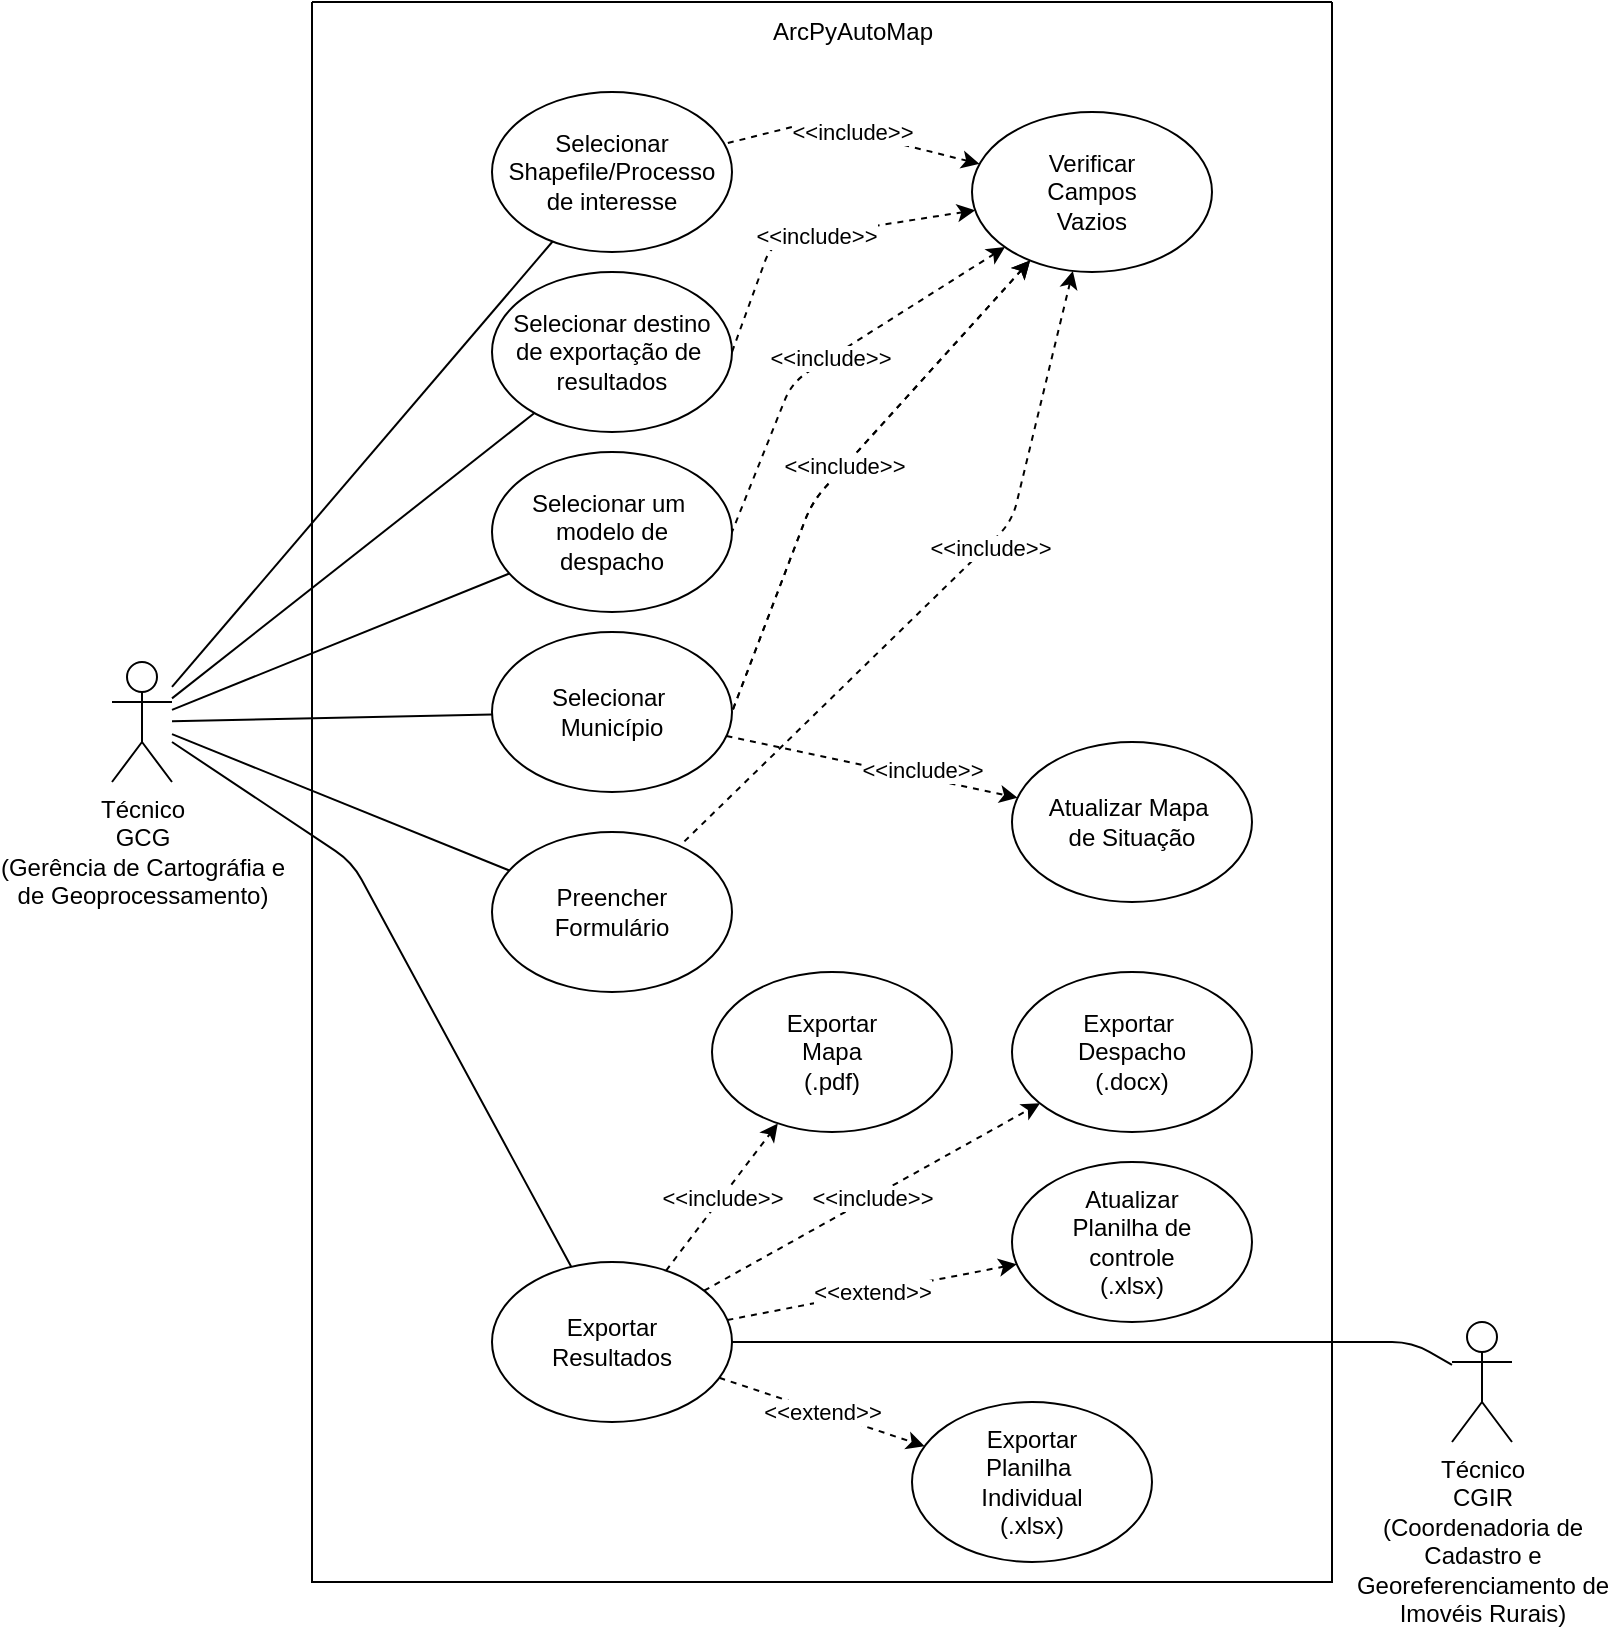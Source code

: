 <mxfile>
    <diagram id="7VRlV-bQdRHpKeENi67q" name="Página-1">
        <mxGraphModel dx="1510" dy="373" grid="1" gridSize="10" guides="1" tooltips="1" connect="1" arrows="1" fold="1" page="1" pageScale="1" pageWidth="827" pageHeight="1169" math="0" shadow="0">
            <root>
                <mxCell id="0"/>
                <mxCell id="1" parent="0"/>
                <mxCell id="2" value="" style="swimlane;startSize=0;" parent="1" vertex="1">
                    <mxGeometry x="-660" y="150" width="510" height="790" as="geometry">
                        <mxRectangle x="160" y="120" width="50" height="40" as="alternateBounds"/>
                    </mxGeometry>
                </mxCell>
                <mxCell id="42" value="&amp;lt;&amp;lt;include&amp;gt;&amp;gt;" style="edgeStyle=none;html=1;dashed=1;startArrow=none;startFill=0;endArrow=classic;endFill=1;" parent="2" source="6" target="37" edge="1">
                    <mxGeometry relative="1" as="geometry"/>
                </mxCell>
                <mxCell id="43" value="&amp;lt;&amp;lt;extend&amp;gt;&amp;gt;" style="edgeStyle=none;html=1;dashed=1;startArrow=none;startFill=0;endArrow=classic;endFill=1;" parent="2" source="6" target="39" edge="1">
                    <mxGeometry relative="1" as="geometry"/>
                </mxCell>
                <mxCell id="45" value="&amp;lt;&amp;lt;extend&amp;gt;&amp;gt;" style="edgeStyle=none;html=1;dashed=1;startArrow=none;startFill=0;endArrow=classic;endFill=1;" parent="2" source="6" target="41" edge="1">
                    <mxGeometry relative="1" as="geometry"/>
                </mxCell>
                <mxCell id="46" value="&amp;lt;&amp;lt;include&amp;gt;&amp;gt;" style="edgeStyle=none;html=1;dashed=1;startArrow=none;startFill=0;endArrow=classic;endFill=1;" parent="2" source="6" target="38" edge="1">
                    <mxGeometry relative="1" as="geometry">
                        <mxPoint x="702" y="346" as="targetPoint"/>
                    </mxGeometry>
                </mxCell>
                <mxCell id="6" value="Exportar &lt;br&gt;Resultados" style="ellipse;whiteSpace=wrap;html=1;" parent="2" vertex="1">
                    <mxGeometry x="90" y="630" width="120" height="80" as="geometry"/>
                </mxCell>
                <mxCell id="8" value="Selecionar destino&lt;br&gt;de exportação de&amp;nbsp;&lt;br&gt;resultados" style="ellipse;whiteSpace=wrap;html=1;" parent="2" vertex="1">
                    <mxGeometry x="90" y="135" width="120" height="80" as="geometry"/>
                </mxCell>
                <mxCell id="7" value="Selecionar&lt;br&gt;Shapefile/Processo&lt;br&gt;de interesse" style="ellipse;whiteSpace=wrap;html=1;" parent="2" vertex="1">
                    <mxGeometry x="90" y="45" width="120" height="80" as="geometry"/>
                </mxCell>
                <mxCell id="9" value="Selecionar um&amp;nbsp;&lt;br&gt;modelo de &lt;br&gt;despacho" style="ellipse;whiteSpace=wrap;html=1;" parent="2" vertex="1">
                    <mxGeometry x="90" y="225" width="120" height="80" as="geometry"/>
                </mxCell>
                <mxCell id="10" value="Preencher&lt;br&gt;Formulário" style="ellipse;whiteSpace=wrap;html=1;" parent="2" vertex="1">
                    <mxGeometry x="90" y="415" width="120" height="80" as="geometry"/>
                </mxCell>
                <mxCell id="35" value="&amp;lt;&amp;lt;include&amp;gt;&amp;gt;" style="edgeStyle=none;html=1;dashed=1;startArrow=none;startFill=0;endArrow=classic;endFill=1;" parent="2" source="11" target="34" edge="1">
                    <mxGeometry x="0.33" y="4" relative="1" as="geometry">
                        <mxPoint as="offset"/>
                    </mxGeometry>
                </mxCell>
                <mxCell id="11" value="Selecionar&amp;nbsp;&lt;br&gt;Município" style="ellipse;whiteSpace=wrap;html=1;" parent="2" vertex="1">
                    <mxGeometry x="90" y="315" width="120" height="80" as="geometry"/>
                </mxCell>
                <mxCell id="13" value="ArcPyAutoMap" style="text;html=1;align=center;verticalAlign=middle;resizable=0;points=[];autosize=1;strokeColor=none;fillColor=none;" parent="2" vertex="1">
                    <mxGeometry x="220" width="100" height="30" as="geometry"/>
                </mxCell>
                <mxCell id="28" value="" style="edgeStyle=none;html=1;endArrow=none;endFill=0;startArrow=classic;startFill=1;dashed=1;" parent="2" source="27" target="10" edge="1">
                    <mxGeometry x="-0.289" y="2" relative="1" as="geometry">
                        <Array as="points">
                            <mxPoint x="350" y="260"/>
                        </Array>
                        <mxPoint as="offset"/>
                    </mxGeometry>
                </mxCell>
                <mxCell id="53" value="&amp;lt;&amp;lt;include&amp;gt;&amp;gt;" style="edgeLabel;html=1;align=center;verticalAlign=middle;resizable=0;points=[];" parent="28" vertex="1" connectable="0">
                    <mxGeometry x="-0.183" y="2" relative="1" as="geometry">
                        <mxPoint y="-1" as="offset"/>
                    </mxGeometry>
                </mxCell>
                <mxCell id="52" value="&amp;lt;&amp;lt;incluir&amp;gt;&amp;gt;" style="edgeStyle=none;html=1;endArrow=none;endFill=0;startArrow=classic;startFill=1;dashed=1;entryX=1;entryY=0.5;entryDx=0;entryDy=0;" parent="2" source="27" target="11" edge="1">
                    <mxGeometry relative="1" as="geometry">
                        <mxPoint x="313.804" y="370.0" as="sourcePoint"/>
                        <mxPoint x="226.203" y="431.842" as="targetPoint"/>
                        <Array as="points">
                            <mxPoint x="250" y="250"/>
                        </Array>
                    </mxGeometry>
                </mxCell>
                <mxCell id="30" value="&amp;lt;&amp;lt;include&amp;gt;&amp;gt;" style="edgeStyle=none;html=1;endArrow=none;endFill=0;startArrow=classic;startFill=1;dashed=1;entryX=1;entryY=0.5;entryDx=0;entryDy=0;" parent="2" source="27" target="9" edge="1">
                    <mxGeometry relative="1" as="geometry">
                        <mxPoint x="277.604" y="340.0" as="sourcePoint"/>
                        <mxPoint x="190.003" y="401.842" as="targetPoint"/>
                        <Array as="points">
                            <mxPoint x="240" y="190"/>
                        </Array>
                    </mxGeometry>
                </mxCell>
                <mxCell id="31" value="&amp;lt;&amp;lt;include&amp;gt;&amp;gt;" style="edgeStyle=none;html=1;endArrow=none;endFill=0;startArrow=classic;startFill=1;dashed=1;entryX=1;entryY=0.5;entryDx=0;entryDy=0;" parent="2" source="27" target="8" edge="1">
                    <mxGeometry relative="1" as="geometry">
                        <mxPoint x="271.604" y="290.0" as="sourcePoint"/>
                        <mxPoint x="184.003" y="351.842" as="targetPoint"/>
                        <Array as="points">
                            <mxPoint x="230" y="120"/>
                        </Array>
                    </mxGeometry>
                </mxCell>
                <mxCell id="27" value="Verificar &lt;br&gt;Campos&lt;br&gt;Vazios" style="ellipse;whiteSpace=wrap;html=1;" parent="2" vertex="1">
                    <mxGeometry x="330" y="55" width="120" height="80" as="geometry"/>
                </mxCell>
                <mxCell id="32" value="&amp;lt;&amp;lt;include&amp;gt;&amp;gt;" style="edgeStyle=none;html=1;endArrow=none;endFill=0;startArrow=classic;startFill=1;dashed=1;" parent="2" source="27" target="7" edge="1">
                    <mxGeometry relative="1" as="geometry">
                        <mxPoint x="271.604" y="228.16" as="sourcePoint"/>
                        <mxPoint x="184.003" y="290.002" as="targetPoint"/>
                        <Array as="points">
                            <mxPoint x="250" y="60"/>
                        </Array>
                    </mxGeometry>
                </mxCell>
                <mxCell id="29" value="" style="edgeStyle=none;html=1;endArrow=none;endFill=0;startArrow=classic;startFill=1;dashed=1;entryX=1;entryY=0.5;entryDx=0;entryDy=0;" parent="2" source="27" target="11" edge="1">
                    <mxGeometry relative="1" as="geometry">
                        <mxPoint x="313.804" y="370.0" as="sourcePoint"/>
                        <mxPoint x="226.203" y="431.842" as="targetPoint"/>
                        <Array as="points">
                            <mxPoint x="250" y="250"/>
                        </Array>
                    </mxGeometry>
                </mxCell>
                <mxCell id="54" value="&amp;lt;&amp;lt;include&amp;gt;&amp;gt;" style="edgeLabel;html=1;align=center;verticalAlign=middle;resizable=0;points=[];" parent="29" vertex="1" connectable="0">
                    <mxGeometry x="0.008" relative="1" as="geometry">
                        <mxPoint as="offset"/>
                    </mxGeometry>
                </mxCell>
                <mxCell id="37" value="Exportar&amp;nbsp;&lt;br&gt;Despacho&lt;br&gt;(.docx)" style="ellipse;whiteSpace=wrap;html=1;" parent="2" vertex="1">
                    <mxGeometry x="350" y="485" width="120" height="80" as="geometry"/>
                </mxCell>
                <mxCell id="38" value="Exportar&lt;br&gt;Mapa&lt;br&gt;(.pdf)" style="ellipse;whiteSpace=wrap;html=1;" parent="2" vertex="1">
                    <mxGeometry x="200" y="485" width="120" height="80" as="geometry"/>
                </mxCell>
                <mxCell id="39" value="Exportar&lt;br&gt;Planilha&amp;nbsp;&lt;br&gt;Individual&lt;br&gt;(.xlsx)" style="ellipse;whiteSpace=wrap;html=1;" parent="2" vertex="1">
                    <mxGeometry x="300" y="700" width="120" height="80" as="geometry"/>
                </mxCell>
                <mxCell id="41" value="Atualizar&lt;br&gt;Planilha de&lt;br&gt;controle&lt;br&gt;(.xlsx)" style="ellipse;whiteSpace=wrap;html=1;" parent="2" vertex="1">
                    <mxGeometry x="350" y="580" width="120" height="80" as="geometry"/>
                </mxCell>
                <mxCell id="34" value="Atualizar Mapa&amp;nbsp;&lt;br&gt;de Situação" style="ellipse;whiteSpace=wrap;html=1;" parent="2" vertex="1">
                    <mxGeometry x="350" y="370" width="120" height="80" as="geometry"/>
                </mxCell>
                <mxCell id="14" style="edgeStyle=none;html=1;endArrow=none;endFill=0;" parent="1" source="3" target="7" edge="1">
                    <mxGeometry relative="1" as="geometry"/>
                </mxCell>
                <mxCell id="15" style="edgeStyle=none;html=1;endArrow=none;endFill=0;" parent="1" source="3" target="8" edge="1">
                    <mxGeometry relative="1" as="geometry"/>
                </mxCell>
                <mxCell id="16" style="edgeStyle=none;html=1;endArrow=none;endFill=0;" parent="1" source="3" target="9" edge="1">
                    <mxGeometry relative="1" as="geometry"/>
                </mxCell>
                <mxCell id="17" style="edgeStyle=none;html=1;endArrow=none;endFill=0;" parent="1" source="3" target="11" edge="1">
                    <mxGeometry relative="1" as="geometry"/>
                </mxCell>
                <mxCell id="19" style="edgeStyle=none;html=1;endArrow=none;endFill=0;" parent="1" source="3" target="6" edge="1">
                    <mxGeometry relative="1" as="geometry">
                        <Array as="points">
                            <mxPoint x="-640" y="580"/>
                        </Array>
                    </mxGeometry>
                </mxCell>
                <mxCell id="26" style="edgeStyle=none;html=1;endArrow=none;endFill=0;" parent="1" source="3" target="10" edge="1">
                    <mxGeometry relative="1" as="geometry"/>
                </mxCell>
                <mxCell id="3" value="Técnico&lt;br&gt;GCG&lt;br&gt;(Gerência de Cartográfia e&lt;br&gt;de Geoprocessamento)" style="shape=umlActor;verticalLabelPosition=bottom;verticalAlign=top;html=1;outlineConnect=0;" parent="1" vertex="1">
                    <mxGeometry x="-760" y="480" width="30" height="60" as="geometry"/>
                </mxCell>
                <mxCell id="21" value="Técnico&lt;br&gt;CGIR&lt;br&gt;(Coordenadoria de &lt;br&gt;Cadastro e&lt;br&gt;Georeferenciamento de&lt;br&gt;Imovéis Rurais)" style="shape=umlActor;verticalLabelPosition=bottom;verticalAlign=top;html=1;outlineConnect=0;" parent="1" vertex="1">
                    <mxGeometry x="-90" y="810" width="30" height="60" as="geometry"/>
                </mxCell>
                <mxCell id="24" style="edgeStyle=none;html=1;endArrow=none;endFill=0;" parent="1" source="6" target="21" edge="1">
                    <mxGeometry relative="1" as="geometry">
                        <Array as="points">
                            <mxPoint x="-110" y="820"/>
                        </Array>
                    </mxGeometry>
                </mxCell>
            </root>
        </mxGraphModel>
    </diagram>
</mxfile>